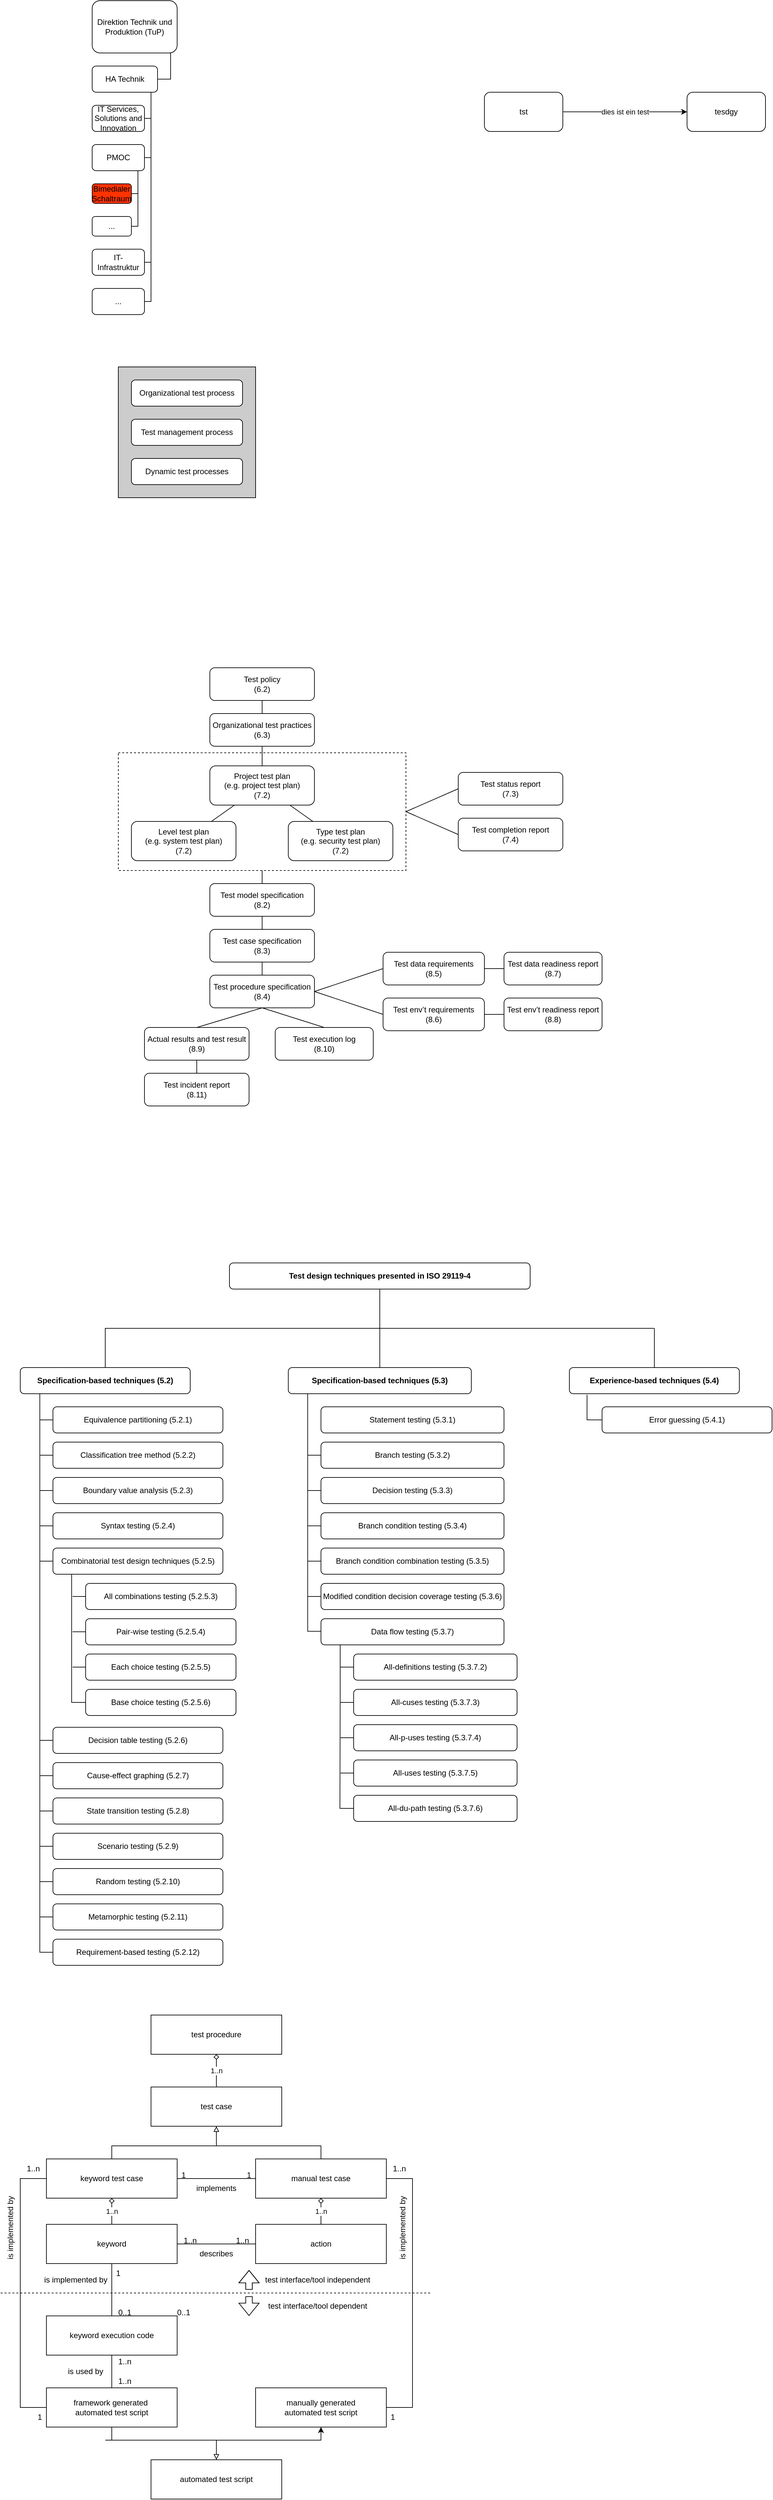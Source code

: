 <mxfile version="28.1.1">
  <diagram name="Seite-1" id="TvuDI8QwhE15kElaz38e">
    <mxGraphModel dx="1350" dy="752" grid="1" gridSize="10" guides="1" tooltips="1" connect="1" arrows="1" fold="1" page="1" pageScale="1" pageWidth="827" pageHeight="1169" math="0" shadow="0">
      <root>
        <mxCell id="0" />
        <mxCell id="GiZz-HR4AVTah3v7BY4u-3" value="Organigramm" parent="0" />
        <mxCell id="GiZz-HR4AVTah3v7BY4u-19" style="edgeStyle=orthogonalEdgeStyle;rounded=0;orthogonalLoop=1;jettySize=auto;html=1;exitX=1;exitY=0.5;exitDx=0;exitDy=0;entryX=0.845;entryY=1.002;entryDx=0;entryDy=0;entryPerimeter=0;endArrow=none;endFill=0;" parent="GiZz-HR4AVTah3v7BY4u-3" source="GiZz-HR4AVTah3v7BY4u-4" target="GiZz-HR4AVTah3v7BY4u-5" edge="1">
          <mxGeometry relative="1" as="geometry">
            <mxPoint x="410.0" y="110.035" as="targetPoint" />
          </mxGeometry>
        </mxCell>
        <mxCell id="GiZz-HR4AVTah3v7BY4u-4" value="HA Technik" style="rounded=1;whiteSpace=wrap;html=1;" parent="GiZz-HR4AVTah3v7BY4u-3" vertex="1">
          <mxGeometry x="300" y="100" width="100" height="40" as="geometry" />
        </mxCell>
        <mxCell id="GiZz-HR4AVTah3v7BY4u-5" value="Direktion Technik und Produktion (TuP)" style="rounded=1;whiteSpace=wrap;html=1;" parent="GiZz-HR4AVTah3v7BY4u-3" vertex="1">
          <mxGeometry x="300" width="130" height="80" as="geometry" />
        </mxCell>
        <mxCell id="GiZz-HR4AVTah3v7BY4u-21" style="edgeStyle=orthogonalEdgeStyle;rounded=0;orthogonalLoop=1;jettySize=auto;html=1;exitX=1;exitY=0.5;exitDx=0;exitDy=0;endArrow=none;endFill=0;" parent="GiZz-HR4AVTah3v7BY4u-3" source="GiZz-HR4AVTah3v7BY4u-11" edge="1">
          <mxGeometry relative="1" as="geometry">
            <mxPoint x="390" y="180" as="targetPoint" />
            <Array as="points">
              <mxPoint x="390" y="240" />
            </Array>
          </mxGeometry>
        </mxCell>
        <mxCell id="GiZz-HR4AVTah3v7BY4u-11" value="PMOC" style="rounded=1;whiteSpace=wrap;html=1;" parent="GiZz-HR4AVTah3v7BY4u-3" vertex="1">
          <mxGeometry x="300" y="220" width="80" height="40" as="geometry" />
        </mxCell>
        <mxCell id="GiZz-HR4AVTah3v7BY4u-12" value="IT Services, Solutions and Innovation" style="rounded=1;whiteSpace=wrap;html=1;" parent="GiZz-HR4AVTah3v7BY4u-3" vertex="1">
          <mxGeometry x="300" y="160" width="80" height="40" as="geometry" />
        </mxCell>
        <mxCell id="GiZz-HR4AVTah3v7BY4u-23" style="edgeStyle=orthogonalEdgeStyle;rounded=0;orthogonalLoop=1;jettySize=auto;html=1;exitX=1;exitY=0.5;exitDx=0;exitDy=0;endArrow=none;endFill=0;" parent="GiZz-HR4AVTah3v7BY4u-3" source="GiZz-HR4AVTah3v7BY4u-13" edge="1">
          <mxGeometry relative="1" as="geometry">
            <mxPoint x="390" y="240" as="targetPoint" />
            <Array as="points">
              <mxPoint x="390" y="400" />
            </Array>
          </mxGeometry>
        </mxCell>
        <mxCell id="GiZz-HR4AVTah3v7BY4u-13" value="IT-Infrastruktur" style="rounded=1;whiteSpace=wrap;html=1;" parent="GiZz-HR4AVTah3v7BY4u-3" vertex="1">
          <mxGeometry x="300" y="380" width="80" height="40" as="geometry" />
        </mxCell>
        <mxCell id="GiZz-HR4AVTah3v7BY4u-14" value="Bimedialer Schaltraum" style="rounded=1;whiteSpace=wrap;html=1;fillColor=#FF3300;" parent="GiZz-HR4AVTah3v7BY4u-3" vertex="1">
          <mxGeometry x="300" y="280" width="60" height="30" as="geometry" />
        </mxCell>
        <mxCell id="GiZz-HR4AVTah3v7BY4u-15" value="..." style="rounded=1;whiteSpace=wrap;html=1;" parent="GiZz-HR4AVTah3v7BY4u-3" vertex="1">
          <mxGeometry x="300" y="330" width="60" height="30" as="geometry" />
        </mxCell>
        <mxCell id="GiZz-HR4AVTah3v7BY4u-20" style="edgeStyle=orthogonalEdgeStyle;rounded=0;orthogonalLoop=1;jettySize=auto;html=1;exitX=1;exitY=0.5;exitDx=0;exitDy=0;entryX=0.902;entryY=0.993;entryDx=0;entryDy=0;entryPerimeter=0;endArrow=none;endFill=0;" parent="GiZz-HR4AVTah3v7BY4u-3" source="GiZz-HR4AVTah3v7BY4u-12" target="GiZz-HR4AVTah3v7BY4u-4" edge="1">
          <mxGeometry relative="1" as="geometry">
            <Array as="points">
              <mxPoint x="390" y="180" />
              <mxPoint x="390" y="140" />
              <mxPoint x="390" y="140" />
            </Array>
          </mxGeometry>
        </mxCell>
        <mxCell id="GiZz-HR4AVTah3v7BY4u-24" style="edgeStyle=orthogonalEdgeStyle;rounded=0;orthogonalLoop=1;jettySize=auto;html=1;exitX=1;exitY=0.5;exitDx=0;exitDy=0;endArrow=none;endFill=0;" parent="GiZz-HR4AVTah3v7BY4u-3" source="GiZz-HR4AVTah3v7BY4u-22" edge="1">
          <mxGeometry relative="1" as="geometry">
            <mxPoint x="390" y="400" as="targetPoint" />
            <Array as="points">
              <mxPoint x="390" y="460" />
            </Array>
          </mxGeometry>
        </mxCell>
        <mxCell id="GiZz-HR4AVTah3v7BY4u-22" value="..." style="rounded=1;whiteSpace=wrap;html=1;" parent="GiZz-HR4AVTah3v7BY4u-3" vertex="1">
          <mxGeometry x="300" y="440" width="80" height="40" as="geometry" />
        </mxCell>
        <mxCell id="GiZz-HR4AVTah3v7BY4u-25" style="edgeStyle=orthogonalEdgeStyle;rounded=0;orthogonalLoop=1;jettySize=auto;html=1;exitX=1;exitY=0.5;exitDx=0;exitDy=0;endArrow=none;endFill=0;entryX=0.875;entryY=1.005;entryDx=0;entryDy=0;entryPerimeter=0;" parent="GiZz-HR4AVTah3v7BY4u-3" source="GiZz-HR4AVTah3v7BY4u-14" target="GiZz-HR4AVTah3v7BY4u-11" edge="1">
          <mxGeometry relative="1" as="geometry">
            <mxPoint x="370" y="280" as="targetPoint" />
          </mxGeometry>
        </mxCell>
        <mxCell id="GiZz-HR4AVTah3v7BY4u-28" style="edgeStyle=orthogonalEdgeStyle;rounded=0;orthogonalLoop=1;jettySize=auto;html=1;endArrow=none;endFill=0;" parent="GiZz-HR4AVTah3v7BY4u-3" source="GiZz-HR4AVTah3v7BY4u-15" edge="1">
          <mxGeometry relative="1" as="geometry">
            <mxPoint x="370" y="260" as="targetPoint" />
            <Array as="points">
              <mxPoint x="370" y="345" />
              <mxPoint x="370" y="295" />
            </Array>
          </mxGeometry>
        </mxCell>
        <mxCell id="GiZz-HR4AVTah3v7BY4u-7" value="Test" parent="0" />
        <mxCell id="EsfG2RAU68H6bWReub03-45" value="dies ist ein test" style="edgeStyle=orthogonalEdgeStyle;rounded=0;orthogonalLoop=1;jettySize=auto;html=1;exitX=1;exitY=0.5;exitDx=0;exitDy=0;" parent="GiZz-HR4AVTah3v7BY4u-7" source="EsfG2RAU68H6bWReub03-43" target="EsfG2RAU68H6bWReub03-44" edge="1">
          <mxGeometry relative="1" as="geometry" />
        </mxCell>
        <mxCell id="EsfG2RAU68H6bWReub03-43" value="tst" style="rounded=1;whiteSpace=wrap;html=1;" parent="GiZz-HR4AVTah3v7BY4u-7" vertex="1">
          <mxGeometry x="900" y="140" width="120" height="60" as="geometry" />
        </mxCell>
        <mxCell id="EsfG2RAU68H6bWReub03-44" value="tesdgy" style="rounded=1;whiteSpace=wrap;html=1;" parent="GiZz-HR4AVTah3v7BY4u-7" vertex="1">
          <mxGeometry x="1210" y="140" width="120" height="60" as="geometry" />
        </mxCell>
        <mxCell id="WsCw_bzVPhmdkuJ8D12H-0" value="multi_layer_test_process" parent="0" />
        <mxCell id="WsCw_bzVPhmdkuJ8D12H-5" value="" style="rounded=0;whiteSpace=wrap;html=1;fillColor=#CCCCCC;strokeColor=#000000;" parent="WsCw_bzVPhmdkuJ8D12H-0" vertex="1">
          <mxGeometry x="340" y="560" width="210" height="200" as="geometry" />
        </mxCell>
        <mxCell id="WsCw_bzVPhmdkuJ8D12H-1" value="Organizational test process" style="rounded=1;whiteSpace=wrap;html=1;" parent="WsCw_bzVPhmdkuJ8D12H-0" vertex="1">
          <mxGeometry x="360" y="580" width="170" height="40" as="geometry" />
        </mxCell>
        <mxCell id="WsCw_bzVPhmdkuJ8D12H-2" value="Test management process" style="rounded=1;whiteSpace=wrap;html=1;" parent="WsCw_bzVPhmdkuJ8D12H-0" vertex="1">
          <mxGeometry x="360" y="640" width="170" height="40" as="geometry" />
        </mxCell>
        <mxCell id="WsCw_bzVPhmdkuJ8D12H-3" value="Dynamic test processes" style="rounded=1;whiteSpace=wrap;html=1;" parent="WsCw_bzVPhmdkuJ8D12H-0" vertex="1">
          <mxGeometry x="360" y="700" width="170" height="40" as="geometry" />
        </mxCell>
        <mxCell id="EsfG2RAU68H6bWReub03-0" value="overview_test_documentation" parent="0" />
        <mxCell id="EsfG2RAU68H6bWReub03-34" value="" style="rounded=0;whiteSpace=wrap;html=1;fillColor=none;dashed=1;" parent="EsfG2RAU68H6bWReub03-0" vertex="1">
          <mxGeometry x="340" y="1150" width="440" height="180" as="geometry" />
        </mxCell>
        <mxCell id="EsfG2RAU68H6bWReub03-1" value="Test policy&#xa;(6.2)" style="rounded=1;whiteSpace=wrap;html=1;" parent="EsfG2RAU68H6bWReub03-0" vertex="1">
          <mxGeometry x="480" y="1020" width="160" height="50" as="geometry" />
        </mxCell>
        <mxCell id="EsfG2RAU68H6bWReub03-2" value="Organizational test practices&#xa;(6.3)" style="rounded=1;whiteSpace=wrap;html=1;" parent="EsfG2RAU68H6bWReub03-0" vertex="1">
          <mxGeometry x="480" y="1090" width="160" height="50" as="geometry" />
        </mxCell>
        <mxCell id="EsfG2RAU68H6bWReub03-3" style="endArrow=none;endFill=0;" parent="EsfG2RAU68H6bWReub03-0" source="EsfG2RAU68H6bWReub03-1" target="EsfG2RAU68H6bWReub03-2" edge="1">
          <mxGeometry relative="1" as="geometry" />
        </mxCell>
        <mxCell id="EsfG2RAU68H6bWReub03-4" value="Project test plan&#xa;(e.g. project test plan)&#xa;(7.2)" style="rounded=1;whiteSpace=wrap;html=1;" parent="EsfG2RAU68H6bWReub03-0" vertex="1">
          <mxGeometry x="480" y="1170" width="160" height="60" as="geometry" />
        </mxCell>
        <mxCell id="EsfG2RAU68H6bWReub03-5" style="endArrow=none;endFill=0;" parent="EsfG2RAU68H6bWReub03-0" source="EsfG2RAU68H6bWReub03-2" target="EsfG2RAU68H6bWReub03-4" edge="1">
          <mxGeometry relative="1" as="geometry" />
        </mxCell>
        <mxCell id="EsfG2RAU68H6bWReub03-6" value="Level test plan&#xa;(e.g. system test plan)&#xa;(7.2)" style="rounded=1;whiteSpace=wrap;html=1;" parent="EsfG2RAU68H6bWReub03-0" vertex="1">
          <mxGeometry x="360" y="1255" width="160" height="60" as="geometry" />
        </mxCell>
        <mxCell id="EsfG2RAU68H6bWReub03-7" style="endArrow=none;endFill=0;" parent="EsfG2RAU68H6bWReub03-0" source="EsfG2RAU68H6bWReub03-4" target="EsfG2RAU68H6bWReub03-6" edge="1">
          <mxGeometry relative="1" as="geometry" />
        </mxCell>
        <mxCell id="EsfG2RAU68H6bWReub03-8" value="Type test plan&#xa;(e.g. security test plan)&#xa;(7.2)" style="rounded=1;whiteSpace=wrap;html=1;" parent="EsfG2RAU68H6bWReub03-0" vertex="1">
          <mxGeometry x="600" y="1255" width="160" height="60" as="geometry" />
        </mxCell>
        <mxCell id="EsfG2RAU68H6bWReub03-9" style="endArrow=none;endFill=0;" parent="EsfG2RAU68H6bWReub03-0" source="EsfG2RAU68H6bWReub03-4" target="EsfG2RAU68H6bWReub03-8" edge="1">
          <mxGeometry relative="1" as="geometry" />
        </mxCell>
        <mxCell id="EsfG2RAU68H6bWReub03-10" value="Test status report&#xa;(7.3)" style="rounded=1;whiteSpace=wrap;html=1;" parent="EsfG2RAU68H6bWReub03-0" vertex="1">
          <mxGeometry x="860" y="1180" width="160" height="50" as="geometry" />
        </mxCell>
        <mxCell id="EsfG2RAU68H6bWReub03-12" value="Test completion report&#xa;(7.4)" style="rounded=1;whiteSpace=wrap;html=1;" parent="EsfG2RAU68H6bWReub03-0" vertex="1">
          <mxGeometry x="860" y="1250" width="160" height="50" as="geometry" />
        </mxCell>
        <mxCell id="EsfG2RAU68H6bWReub03-35" value="" style="edgeStyle=orthogonalEdgeStyle;rounded=0;orthogonalLoop=1;jettySize=auto;html=1;endArrow=none;endFill=0;" parent="EsfG2RAU68H6bWReub03-0" source="EsfG2RAU68H6bWReub03-14" target="EsfG2RAU68H6bWReub03-34" edge="1">
          <mxGeometry relative="1" as="geometry" />
        </mxCell>
        <mxCell id="EsfG2RAU68H6bWReub03-14" value="Test model specification&#xa;(8.2)" style="rounded=1;whiteSpace=wrap;html=1;" parent="EsfG2RAU68H6bWReub03-0" vertex="1">
          <mxGeometry x="480" y="1350" width="160" height="50" as="geometry" />
        </mxCell>
        <mxCell id="EsfG2RAU68H6bWReub03-16" value="Test case specification&#xa;(8.3)" style="rounded=1;whiteSpace=wrap;html=1;" parent="EsfG2RAU68H6bWReub03-0" vertex="1">
          <mxGeometry x="480" y="1420" width="160" height="50" as="geometry" />
        </mxCell>
        <mxCell id="EsfG2RAU68H6bWReub03-17" style="endArrow=none;endFill=0;" parent="EsfG2RAU68H6bWReub03-0" source="EsfG2RAU68H6bWReub03-14" target="EsfG2RAU68H6bWReub03-16" edge="1">
          <mxGeometry relative="1" as="geometry" />
        </mxCell>
        <mxCell id="EsfG2RAU68H6bWReub03-18" value="Test procedure specification&#xa;(8.4)" style="rounded=1;whiteSpace=wrap;html=1;" parent="EsfG2RAU68H6bWReub03-0" vertex="1">
          <mxGeometry x="480" y="1490" width="160" height="50" as="geometry" />
        </mxCell>
        <mxCell id="EsfG2RAU68H6bWReub03-19" style="endArrow=none;endFill=0;" parent="EsfG2RAU68H6bWReub03-0" source="EsfG2RAU68H6bWReub03-16" target="EsfG2RAU68H6bWReub03-18" edge="1">
          <mxGeometry relative="1" as="geometry" />
        </mxCell>
        <mxCell id="EsfG2RAU68H6bWReub03-20" value="Test data requirements&#xa;(8.5)" style="rounded=1;whiteSpace=wrap;html=1;" parent="EsfG2RAU68H6bWReub03-0" vertex="1">
          <mxGeometry x="745" y="1455" width="155" height="50" as="geometry" />
        </mxCell>
        <mxCell id="EsfG2RAU68H6bWReub03-22" value="Test env’t requirements&#xa;(8.6)" style="rounded=1;whiteSpace=wrap;html=1;" parent="EsfG2RAU68H6bWReub03-0" vertex="1">
          <mxGeometry x="745" y="1525" width="155" height="50" as="geometry" />
        </mxCell>
        <mxCell id="EsfG2RAU68H6bWReub03-24" value="Test data readiness report&#xa;(8.7)" style="rounded=1;whiteSpace=wrap;html=1;" parent="EsfG2RAU68H6bWReub03-0" vertex="1">
          <mxGeometry x="930" y="1455" width="150" height="50" as="geometry" />
        </mxCell>
        <mxCell id="EsfG2RAU68H6bWReub03-25" style="endArrow=none;endFill=0;" parent="EsfG2RAU68H6bWReub03-0" source="EsfG2RAU68H6bWReub03-20" target="EsfG2RAU68H6bWReub03-24" edge="1">
          <mxGeometry relative="1" as="geometry" />
        </mxCell>
        <mxCell id="EsfG2RAU68H6bWReub03-26" value="Test env’t readiness report&#xa;(8.8)" style="rounded=1;whiteSpace=wrap;html=1;" parent="EsfG2RAU68H6bWReub03-0" vertex="1">
          <mxGeometry x="930" y="1525" width="150" height="50" as="geometry" />
        </mxCell>
        <mxCell id="EsfG2RAU68H6bWReub03-27" style="endArrow=none;endFill=0;" parent="EsfG2RAU68H6bWReub03-0" source="EsfG2RAU68H6bWReub03-22" target="EsfG2RAU68H6bWReub03-26" edge="1">
          <mxGeometry relative="1" as="geometry" />
        </mxCell>
        <mxCell id="EsfG2RAU68H6bWReub03-28" value="Actual results and test result&#xa;(8.9)" style="rounded=1;whiteSpace=wrap;html=1;" parent="EsfG2RAU68H6bWReub03-0" vertex="1">
          <mxGeometry x="380" y="1570" width="160" height="50" as="geometry" />
        </mxCell>
        <mxCell id="EsfG2RAU68H6bWReub03-30" value="Test execution log&#xa;(8.10)" style="rounded=1;whiteSpace=wrap;html=1;" parent="EsfG2RAU68H6bWReub03-0" vertex="1">
          <mxGeometry x="580" y="1570" width="150" height="50" as="geometry" />
        </mxCell>
        <mxCell id="EsfG2RAU68H6bWReub03-32" value="Test incident report&#xa;(8.11)" style="rounded=1;whiteSpace=wrap;html=1;" parent="EsfG2RAU68H6bWReub03-0" vertex="1">
          <mxGeometry x="380" y="1640" width="160" height="50" as="geometry" />
        </mxCell>
        <mxCell id="EsfG2RAU68H6bWReub03-33" style="endArrow=none;endFill=0;" parent="EsfG2RAU68H6bWReub03-0" source="EsfG2RAU68H6bWReub03-28" target="EsfG2RAU68H6bWReub03-32" edge="1">
          <mxGeometry relative="1" as="geometry" />
        </mxCell>
        <mxCell id="EsfG2RAU68H6bWReub03-37" value="" style="endArrow=none;html=1;rounded=0;entryX=0;entryY=0.5;entryDx=0;entryDy=0;exitX=1;exitY=0.5;exitDx=0;exitDy=0;" parent="EsfG2RAU68H6bWReub03-0" source="EsfG2RAU68H6bWReub03-34" target="EsfG2RAU68H6bWReub03-10" edge="1">
          <mxGeometry width="50" height="50" relative="1" as="geometry">
            <mxPoint x="800" y="1220" as="sourcePoint" />
            <mxPoint x="830" y="1200" as="targetPoint" />
          </mxGeometry>
        </mxCell>
        <mxCell id="EsfG2RAU68H6bWReub03-38" value="" style="endArrow=none;html=1;rounded=0;entryX=0;entryY=0.5;entryDx=0;entryDy=0;exitX=1;exitY=0.5;exitDx=0;exitDy=0;" parent="EsfG2RAU68H6bWReub03-0" source="EsfG2RAU68H6bWReub03-34" target="EsfG2RAU68H6bWReub03-12" edge="1">
          <mxGeometry width="50" height="50" relative="1" as="geometry">
            <mxPoint x="820" y="1270" as="sourcePoint" />
            <mxPoint x="890" y="1300" as="targetPoint" />
          </mxGeometry>
        </mxCell>
        <mxCell id="EsfG2RAU68H6bWReub03-39" value="" style="endArrow=none;html=1;rounded=0;exitX=1;exitY=0.5;exitDx=0;exitDy=0;entryX=0;entryY=0.5;entryDx=0;entryDy=0;" parent="EsfG2RAU68H6bWReub03-0" source="EsfG2RAU68H6bWReub03-18" target="EsfG2RAU68H6bWReub03-20" edge="1">
          <mxGeometry width="50" height="50" relative="1" as="geometry">
            <mxPoint x="680" y="1520" as="sourcePoint" />
            <mxPoint x="730" y="1470" as="targetPoint" />
          </mxGeometry>
        </mxCell>
        <mxCell id="EsfG2RAU68H6bWReub03-40" value="" style="endArrow=none;html=1;rounded=0;exitX=1;exitY=0.5;exitDx=0;exitDy=0;entryX=0;entryY=0.5;entryDx=0;entryDy=0;" parent="EsfG2RAU68H6bWReub03-0" source="EsfG2RAU68H6bWReub03-18" target="EsfG2RAU68H6bWReub03-22" edge="1">
          <mxGeometry width="50" height="50" relative="1" as="geometry">
            <mxPoint x="680" y="1575" as="sourcePoint" />
            <mxPoint x="770" y="1540" as="targetPoint" />
          </mxGeometry>
        </mxCell>
        <mxCell id="EsfG2RAU68H6bWReub03-41" value="" style="endArrow=none;html=1;rounded=0;exitX=0.5;exitY=0;exitDx=0;exitDy=0;entryX=0.5;entryY=1;entryDx=0;entryDy=0;" parent="EsfG2RAU68H6bWReub03-0" source="EsfG2RAU68H6bWReub03-28" target="EsfG2RAU68H6bWReub03-18" edge="1">
          <mxGeometry width="50" height="50" relative="1" as="geometry">
            <mxPoint x="390" y="1505" as="sourcePoint" />
            <mxPoint x="480" y="1470" as="targetPoint" />
          </mxGeometry>
        </mxCell>
        <mxCell id="EsfG2RAU68H6bWReub03-42" value="" style="endArrow=none;html=1;rounded=0;exitX=0.5;exitY=1;exitDx=0;exitDy=0;entryX=0.5;entryY=0;entryDx=0;entryDy=0;" parent="EsfG2RAU68H6bWReub03-0" source="EsfG2RAU68H6bWReub03-18" target="EsfG2RAU68H6bWReub03-30" edge="1">
          <mxGeometry width="50" height="50" relative="1" as="geometry">
            <mxPoint x="600" y="1575" as="sourcePoint" />
            <mxPoint x="690" y="1540" as="targetPoint" />
          </mxGeometry>
        </mxCell>
        <mxCell id="90rD-m18CI-h1yrzqptm-0" value="struktur_iso29119-4" parent="0" />
        <mxCell id="90rD-m18CI-h1yrzqptm-3" value="Test design techniques presented in ISO 29119-4" style="rounded=1;whiteSpace=wrap;html=1;align=center;fontStyle=1;" vertex="1" parent="90rD-m18CI-h1yrzqptm-0">
          <mxGeometry x="510" y="1930" width="460" height="40" as="geometry" />
        </mxCell>
        <mxCell id="90rD-m18CI-h1yrzqptm-85" style="edgeStyle=orthogonalEdgeStyle;rounded=0;orthogonalLoop=1;jettySize=auto;html=1;exitX=0.115;exitY=0.964;exitDx=0;exitDy=0;exitPerimeter=0;entryX=0;entryY=0.5;entryDx=0;entryDy=0;endArrow=none;endFill=0;" edge="1" parent="90rD-m18CI-h1yrzqptm-0" source="90rD-m18CI-h1yrzqptm-4" target="90rD-m18CI-h1yrzqptm-25">
          <mxGeometry relative="1" as="geometry">
            <mxPoint x="220" y="2980" as="targetPoint" />
          </mxGeometry>
        </mxCell>
        <mxCell id="90rD-m18CI-h1yrzqptm-4" value="Specification-based techniques (5.2)" style="rounded=1;whiteSpace=wrap;html=1;align=center;fontStyle=1;" vertex="1" parent="90rD-m18CI-h1yrzqptm-0">
          <mxGeometry x="190" y="2090" width="260" height="40" as="geometry" />
        </mxCell>
        <mxCell id="90rD-m18CI-h1yrzqptm-70" style="edgeStyle=orthogonalEdgeStyle;rounded=0;orthogonalLoop=1;jettySize=auto;html=1;exitX=0.5;exitY=0;exitDx=0;exitDy=0;entryX=0.5;entryY=1;entryDx=0;entryDy=0;endArrow=none;endFill=0;" edge="1" parent="90rD-m18CI-h1yrzqptm-0" source="90rD-m18CI-h1yrzqptm-5" target="90rD-m18CI-h1yrzqptm-3">
          <mxGeometry relative="1" as="geometry" />
        </mxCell>
        <mxCell id="90rD-m18CI-h1yrzqptm-73" style="edgeStyle=orthogonalEdgeStyle;rounded=0;orthogonalLoop=1;jettySize=auto;html=1;exitX=0.106;exitY=1;exitDx=0;exitDy=0;exitPerimeter=0;endArrow=none;endFill=0;entryX=0;entryY=0.5;entryDx=0;entryDy=0;" edge="1" parent="90rD-m18CI-h1yrzqptm-0" source="90rD-m18CI-h1yrzqptm-5">
          <mxGeometry relative="1" as="geometry">
            <mxPoint x="660" y="2493.2" as="targetPoint" />
            <mxPoint x="639.4" y="2130" as="sourcePoint" />
            <Array as="points">
              <mxPoint x="630" y="2493" />
            </Array>
          </mxGeometry>
        </mxCell>
        <mxCell id="90rD-m18CI-h1yrzqptm-5" value="Specification-based techniques (5.3)" style="rounded=1;whiteSpace=wrap;html=1;align=center;fontStyle=1;" vertex="1" parent="90rD-m18CI-h1yrzqptm-0">
          <mxGeometry x="600" y="2090" width="280" height="40" as="geometry" />
        </mxCell>
        <mxCell id="90rD-m18CI-h1yrzqptm-71" style="edgeStyle=orthogonalEdgeStyle;rounded=0;orthogonalLoop=1;jettySize=auto;html=1;exitX=0.5;exitY=0;exitDx=0;exitDy=0;startArrow=none;startFill=0;endArrow=none;endFill=0;" edge="1" parent="90rD-m18CI-h1yrzqptm-0" source="90rD-m18CI-h1yrzqptm-6">
          <mxGeometry relative="1" as="geometry">
            <mxPoint x="1160" y="2030" as="targetPoint" />
          </mxGeometry>
        </mxCell>
        <mxCell id="90rD-m18CI-h1yrzqptm-6" value="Experience-based techniques (5.4)" style="rounded=1;whiteSpace=wrap;html=1;align=center;fontStyle=1;" vertex="1" parent="90rD-m18CI-h1yrzqptm-0">
          <mxGeometry x="1030" y="2090" width="260" height="40" as="geometry" />
        </mxCell>
        <mxCell id="90rD-m18CI-h1yrzqptm-100" style="edgeStyle=orthogonalEdgeStyle;rounded=0;orthogonalLoop=1;jettySize=auto;html=1;endArrow=none;endFill=0;" edge="1" parent="90rD-m18CI-h1yrzqptm-0" source="90rD-m18CI-h1yrzqptm-10">
          <mxGeometry relative="1" as="geometry">
            <mxPoint x="220" y="2170" as="targetPoint" />
          </mxGeometry>
        </mxCell>
        <mxCell id="90rD-m18CI-h1yrzqptm-10" value="Equivalence partitioning (5.2.1)" style="rounded=1;whiteSpace=wrap;html=1;" vertex="1" parent="90rD-m18CI-h1yrzqptm-0">
          <mxGeometry x="240" y="2150" width="260" height="40" as="geometry" />
        </mxCell>
        <mxCell id="90rD-m18CI-h1yrzqptm-99" style="edgeStyle=orthogonalEdgeStyle;rounded=0;orthogonalLoop=1;jettySize=auto;html=1;endArrow=none;endFill=0;" edge="1" parent="90rD-m18CI-h1yrzqptm-0" source="90rD-m18CI-h1yrzqptm-11">
          <mxGeometry relative="1" as="geometry">
            <mxPoint x="220" y="2224" as="targetPoint" />
          </mxGeometry>
        </mxCell>
        <mxCell id="90rD-m18CI-h1yrzqptm-11" value="Classification tree method (5.2.2)" style="rounded=1;whiteSpace=wrap;html=1;" vertex="1" parent="90rD-m18CI-h1yrzqptm-0">
          <mxGeometry x="240" y="2204" width="260" height="40" as="geometry" />
        </mxCell>
        <mxCell id="90rD-m18CI-h1yrzqptm-98" style="edgeStyle=orthogonalEdgeStyle;rounded=0;orthogonalLoop=1;jettySize=auto;html=1;endArrow=none;endFill=0;" edge="1" parent="90rD-m18CI-h1yrzqptm-0" source="90rD-m18CI-h1yrzqptm-12">
          <mxGeometry relative="1" as="geometry">
            <mxPoint x="220" y="2278" as="targetPoint" />
          </mxGeometry>
        </mxCell>
        <mxCell id="90rD-m18CI-h1yrzqptm-12" value="Boundary value analysis (5.2.3)" style="rounded=1;whiteSpace=wrap;html=1;" vertex="1" parent="90rD-m18CI-h1yrzqptm-0">
          <mxGeometry x="240" y="2258" width="260" height="40" as="geometry" />
        </mxCell>
        <mxCell id="90rD-m18CI-h1yrzqptm-97" style="edgeStyle=orthogonalEdgeStyle;rounded=0;orthogonalLoop=1;jettySize=auto;html=1;endArrow=none;endFill=0;" edge="1" parent="90rD-m18CI-h1yrzqptm-0" source="90rD-m18CI-h1yrzqptm-13">
          <mxGeometry relative="1" as="geometry">
            <mxPoint x="230" y="2332" as="targetPoint" />
          </mxGeometry>
        </mxCell>
        <mxCell id="90rD-m18CI-h1yrzqptm-13" value="Syntax testing (5.2.4)" style="rounded=1;whiteSpace=wrap;html=1;" vertex="1" parent="90rD-m18CI-h1yrzqptm-0">
          <mxGeometry x="240" y="2312" width="260" height="40" as="geometry" />
        </mxCell>
        <mxCell id="90rD-m18CI-h1yrzqptm-92" style="edgeStyle=orthogonalEdgeStyle;rounded=0;orthogonalLoop=1;jettySize=auto;html=1;exitX=0.11;exitY=0.972;exitDx=0;exitDy=0;entryX=0;entryY=0.5;entryDx=0;entryDy=0;exitPerimeter=0;endArrow=none;endFill=0;" edge="1" parent="90rD-m18CI-h1yrzqptm-0" source="90rD-m18CI-h1yrzqptm-14" target="90rD-m18CI-h1yrzqptm-18">
          <mxGeometry relative="1" as="geometry" />
        </mxCell>
        <mxCell id="90rD-m18CI-h1yrzqptm-96" style="edgeStyle=orthogonalEdgeStyle;rounded=0;orthogonalLoop=1;jettySize=auto;html=1;endArrow=none;endFill=0;" edge="1" parent="90rD-m18CI-h1yrzqptm-0" source="90rD-m18CI-h1yrzqptm-14">
          <mxGeometry relative="1" as="geometry">
            <mxPoint x="220" y="2386" as="targetPoint" />
          </mxGeometry>
        </mxCell>
        <mxCell id="90rD-m18CI-h1yrzqptm-14" value="Combinatorial test design techniques (5.2.5)" style="rounded=1;whiteSpace=wrap;html=1;" vertex="1" parent="90rD-m18CI-h1yrzqptm-0">
          <mxGeometry x="240" y="2366" width="260" height="40" as="geometry" />
        </mxCell>
        <mxCell id="90rD-m18CI-h1yrzqptm-95" style="edgeStyle=orthogonalEdgeStyle;rounded=0;orthogonalLoop=1;jettySize=auto;html=1;endArrow=none;endFill=0;" edge="1" parent="90rD-m18CI-h1yrzqptm-0" source="90rD-m18CI-h1yrzqptm-15">
          <mxGeometry relative="1" as="geometry">
            <mxPoint x="270" y="2440" as="targetPoint" />
          </mxGeometry>
        </mxCell>
        <mxCell id="90rD-m18CI-h1yrzqptm-15" value="All combinations testing (5.2.5.3)" style="rounded=1;whiteSpace=wrap;html=1;" vertex="1" parent="90rD-m18CI-h1yrzqptm-0">
          <mxGeometry x="290" y="2420" width="230" height="40" as="geometry" />
        </mxCell>
        <mxCell id="90rD-m18CI-h1yrzqptm-94" style="edgeStyle=orthogonalEdgeStyle;rounded=0;orthogonalLoop=1;jettySize=auto;html=1;endArrow=none;endFill=0;" edge="1" parent="90rD-m18CI-h1yrzqptm-0" source="90rD-m18CI-h1yrzqptm-16">
          <mxGeometry relative="1" as="geometry">
            <mxPoint x="280" y="2494" as="targetPoint" />
          </mxGeometry>
        </mxCell>
        <mxCell id="90rD-m18CI-h1yrzqptm-16" value="Pair-wise testing (5.2.5.4)" style="rounded=1;whiteSpace=wrap;html=1;" vertex="1" parent="90rD-m18CI-h1yrzqptm-0">
          <mxGeometry x="290" y="2474" width="230" height="40" as="geometry" />
        </mxCell>
        <mxCell id="90rD-m18CI-h1yrzqptm-93" style="edgeStyle=orthogonalEdgeStyle;rounded=0;orthogonalLoop=1;jettySize=auto;html=1;endArrow=none;endFill=0;" edge="1" parent="90rD-m18CI-h1yrzqptm-0" source="90rD-m18CI-h1yrzqptm-17">
          <mxGeometry relative="1" as="geometry">
            <mxPoint x="270" y="2548" as="targetPoint" />
          </mxGeometry>
        </mxCell>
        <mxCell id="90rD-m18CI-h1yrzqptm-17" value="Each choice testing (5.2.5.5)" style="rounded=1;whiteSpace=wrap;html=1;" vertex="1" parent="90rD-m18CI-h1yrzqptm-0">
          <mxGeometry x="290" y="2528" width="230" height="40" as="geometry" />
        </mxCell>
        <mxCell id="90rD-m18CI-h1yrzqptm-18" value="Base choice testing (5.2.5.6)" style="rounded=1;whiteSpace=wrap;html=1;" vertex="1" parent="90rD-m18CI-h1yrzqptm-0">
          <mxGeometry x="290" y="2582" width="230" height="40" as="geometry" />
        </mxCell>
        <mxCell id="90rD-m18CI-h1yrzqptm-91" style="edgeStyle=orthogonalEdgeStyle;rounded=0;orthogonalLoop=1;jettySize=auto;html=1;endArrow=none;endFill=0;" edge="1" parent="90rD-m18CI-h1yrzqptm-0" source="90rD-m18CI-h1yrzqptm-19">
          <mxGeometry relative="1" as="geometry">
            <mxPoint x="220" y="2660" as="targetPoint" />
          </mxGeometry>
        </mxCell>
        <mxCell id="90rD-m18CI-h1yrzqptm-19" value="Decision table testing (5.2.6)" style="rounded=1;whiteSpace=wrap;html=1;" vertex="1" parent="90rD-m18CI-h1yrzqptm-0">
          <mxGeometry x="240" y="2640" width="260" height="40" as="geometry" />
        </mxCell>
        <mxCell id="90rD-m18CI-h1yrzqptm-90" style="edgeStyle=orthogonalEdgeStyle;rounded=0;orthogonalLoop=1;jettySize=auto;html=1;exitX=0;exitY=0.5;exitDx=0;exitDy=0;endArrow=none;endFill=0;" edge="1" parent="90rD-m18CI-h1yrzqptm-0" source="90rD-m18CI-h1yrzqptm-20">
          <mxGeometry relative="1" as="geometry">
            <mxPoint x="220" y="2714.056" as="targetPoint" />
          </mxGeometry>
        </mxCell>
        <mxCell id="90rD-m18CI-h1yrzqptm-20" value="Cause-effect graphing (5.2.7)" style="rounded=1;whiteSpace=wrap;html=1;" vertex="1" parent="90rD-m18CI-h1yrzqptm-0">
          <mxGeometry x="240" y="2694" width="260" height="40" as="geometry" />
        </mxCell>
        <mxCell id="90rD-m18CI-h1yrzqptm-89" style="edgeStyle=orthogonalEdgeStyle;rounded=0;orthogonalLoop=1;jettySize=auto;html=1;endArrow=none;endFill=0;" edge="1" parent="90rD-m18CI-h1yrzqptm-0" source="90rD-m18CI-h1yrzqptm-21">
          <mxGeometry relative="1" as="geometry">
            <mxPoint x="220" y="2768" as="targetPoint" />
          </mxGeometry>
        </mxCell>
        <mxCell id="90rD-m18CI-h1yrzqptm-21" value="State transition testing (5.2.8)" style="rounded=1;whiteSpace=wrap;html=1;" vertex="1" parent="90rD-m18CI-h1yrzqptm-0">
          <mxGeometry x="240" y="2748" width="260" height="40" as="geometry" />
        </mxCell>
        <mxCell id="90rD-m18CI-h1yrzqptm-88" style="edgeStyle=orthogonalEdgeStyle;rounded=0;orthogonalLoop=1;jettySize=auto;html=1;endArrow=none;endFill=0;" edge="1" parent="90rD-m18CI-h1yrzqptm-0" source="90rD-m18CI-h1yrzqptm-22">
          <mxGeometry relative="1" as="geometry">
            <mxPoint x="220" y="2822" as="targetPoint" />
          </mxGeometry>
        </mxCell>
        <mxCell id="90rD-m18CI-h1yrzqptm-22" value="Scenario testing (5.2.9)" style="rounded=1;whiteSpace=wrap;html=1;" vertex="1" parent="90rD-m18CI-h1yrzqptm-0">
          <mxGeometry x="240" y="2802" width="260" height="40" as="geometry" />
        </mxCell>
        <mxCell id="90rD-m18CI-h1yrzqptm-87" style="edgeStyle=orthogonalEdgeStyle;rounded=0;orthogonalLoop=1;jettySize=auto;html=1;endArrow=none;endFill=0;" edge="1" parent="90rD-m18CI-h1yrzqptm-0" source="90rD-m18CI-h1yrzqptm-23">
          <mxGeometry relative="1" as="geometry">
            <mxPoint x="220" y="2876" as="targetPoint" />
          </mxGeometry>
        </mxCell>
        <mxCell id="90rD-m18CI-h1yrzqptm-23" value="Random testing (5.2.10)" style="rounded=1;whiteSpace=wrap;html=1;" vertex="1" parent="90rD-m18CI-h1yrzqptm-0">
          <mxGeometry x="240" y="2856" width="260" height="40" as="geometry" />
        </mxCell>
        <mxCell id="90rD-m18CI-h1yrzqptm-86" style="edgeStyle=orthogonalEdgeStyle;rounded=0;orthogonalLoop=1;jettySize=auto;html=1;endArrow=none;endFill=0;" edge="1" parent="90rD-m18CI-h1yrzqptm-0" source="90rD-m18CI-h1yrzqptm-24">
          <mxGeometry relative="1" as="geometry">
            <mxPoint x="220" y="2930" as="targetPoint" />
          </mxGeometry>
        </mxCell>
        <mxCell id="90rD-m18CI-h1yrzqptm-24" value="Metamorphic testing (5.2.11)" style="rounded=1;whiteSpace=wrap;html=1;" vertex="1" parent="90rD-m18CI-h1yrzqptm-0">
          <mxGeometry x="240" y="2910" width="260" height="40" as="geometry" />
        </mxCell>
        <mxCell id="90rD-m18CI-h1yrzqptm-25" value="Requirement-based testing (5.2.12)" style="rounded=1;whiteSpace=wrap;html=1;" vertex="1" parent="90rD-m18CI-h1yrzqptm-0">
          <mxGeometry x="240" y="2964" width="260" height="40" as="geometry" />
        </mxCell>
        <mxCell id="90rD-m18CI-h1yrzqptm-42" value="Statement testing (5.3.1)" style="rounded=1;whiteSpace=wrap;html=1;" vertex="1" parent="90rD-m18CI-h1yrzqptm-0">
          <mxGeometry x="650" y="2150" width="280" height="40" as="geometry" />
        </mxCell>
        <mxCell id="90rD-m18CI-h1yrzqptm-78" style="edgeStyle=orthogonalEdgeStyle;rounded=0;orthogonalLoop=1;jettySize=auto;html=1;exitX=0;exitY=0.5;exitDx=0;exitDy=0;endArrow=none;endFill=0;" edge="1" parent="90rD-m18CI-h1yrzqptm-0" source="90rD-m18CI-h1yrzqptm-43">
          <mxGeometry relative="1" as="geometry">
            <mxPoint x="630" y="2224.013" as="targetPoint" />
          </mxGeometry>
        </mxCell>
        <mxCell id="90rD-m18CI-h1yrzqptm-43" value="Branch testing (5.3.2)" style="rounded=1;whiteSpace=wrap;html=1;" vertex="1" parent="90rD-m18CI-h1yrzqptm-0">
          <mxGeometry x="650" y="2204" width="280" height="40" as="geometry" />
        </mxCell>
        <mxCell id="90rD-m18CI-h1yrzqptm-77" style="edgeStyle=orthogonalEdgeStyle;rounded=0;orthogonalLoop=1;jettySize=auto;html=1;endArrow=none;endFill=0;" edge="1" parent="90rD-m18CI-h1yrzqptm-0" source="90rD-m18CI-h1yrzqptm-44">
          <mxGeometry relative="1" as="geometry">
            <mxPoint x="630" y="2278" as="targetPoint" />
          </mxGeometry>
        </mxCell>
        <mxCell id="90rD-m18CI-h1yrzqptm-44" value="Decision testing (5.3.3)" style="rounded=1;whiteSpace=wrap;html=1;" vertex="1" parent="90rD-m18CI-h1yrzqptm-0">
          <mxGeometry x="650" y="2258" width="280" height="40" as="geometry" />
        </mxCell>
        <mxCell id="90rD-m18CI-h1yrzqptm-76" style="edgeStyle=orthogonalEdgeStyle;rounded=0;orthogonalLoop=1;jettySize=auto;html=1;endArrow=none;endFill=0;" edge="1" parent="90rD-m18CI-h1yrzqptm-0" source="90rD-m18CI-h1yrzqptm-45">
          <mxGeometry relative="1" as="geometry">
            <mxPoint x="630" y="2332" as="targetPoint" />
          </mxGeometry>
        </mxCell>
        <mxCell id="90rD-m18CI-h1yrzqptm-45" value="Branch condition testing (5.3.4)" style="rounded=1;whiteSpace=wrap;html=1;" vertex="1" parent="90rD-m18CI-h1yrzqptm-0">
          <mxGeometry x="650" y="2312" width="280" height="40" as="geometry" />
        </mxCell>
        <mxCell id="90rD-m18CI-h1yrzqptm-75" style="edgeStyle=orthogonalEdgeStyle;rounded=0;orthogonalLoop=1;jettySize=auto;html=1;exitX=0;exitY=0.5;exitDx=0;exitDy=0;endArrow=none;endFill=0;" edge="1" parent="90rD-m18CI-h1yrzqptm-0" source="90rD-m18CI-h1yrzqptm-46">
          <mxGeometry relative="1" as="geometry">
            <mxPoint x="630" y="2385.961" as="targetPoint" />
          </mxGeometry>
        </mxCell>
        <mxCell id="90rD-m18CI-h1yrzqptm-46" value="Branch condition combination testing (5.3.5)" style="rounded=1;whiteSpace=wrap;html=1;" vertex="1" parent="90rD-m18CI-h1yrzqptm-0">
          <mxGeometry x="650" y="2366" width="280" height="40" as="geometry" />
        </mxCell>
        <mxCell id="90rD-m18CI-h1yrzqptm-74" style="edgeStyle=orthogonalEdgeStyle;rounded=0;orthogonalLoop=1;jettySize=auto;html=1;exitX=0;exitY=0.5;exitDx=0;exitDy=0;endArrow=none;endFill=0;" edge="1" parent="90rD-m18CI-h1yrzqptm-0" source="90rD-m18CI-h1yrzqptm-47">
          <mxGeometry relative="1" as="geometry">
            <mxPoint x="630" y="2439.987" as="targetPoint" />
          </mxGeometry>
        </mxCell>
        <mxCell id="90rD-m18CI-h1yrzqptm-47" value="Modified condition decision coverage testing (5.3.6)" style="rounded=1;whiteSpace=wrap;html=1;" vertex="1" parent="90rD-m18CI-h1yrzqptm-0">
          <mxGeometry x="650" y="2420" width="280" height="40" as="geometry" />
        </mxCell>
        <mxCell id="90rD-m18CI-h1yrzqptm-80" style="edgeStyle=orthogonalEdgeStyle;rounded=0;orthogonalLoop=1;jettySize=auto;html=1;exitX=0.105;exitY=1.001;exitDx=0;exitDy=0;exitPerimeter=0;entryX=0;entryY=0.5;entryDx=0;entryDy=0;endArrow=none;endFill=0;" edge="1" parent="90rD-m18CI-h1yrzqptm-0" source="90rD-m18CI-h1yrzqptm-48" target="90rD-m18CI-h1yrzqptm-53">
          <mxGeometry relative="1" as="geometry">
            <mxPoint x="670" y="2660" as="targetPoint" />
            <Array as="points">
              <mxPoint x="679" y="2587" />
              <mxPoint x="679" y="2587" />
              <mxPoint x="679" y="2764" />
            </Array>
          </mxGeometry>
        </mxCell>
        <mxCell id="90rD-m18CI-h1yrzqptm-48" value="Data flow testing (5.3.7)" style="rounded=1;whiteSpace=wrap;html=1;" vertex="1" parent="90rD-m18CI-h1yrzqptm-0">
          <mxGeometry x="650" y="2474" width="280" height="40" as="geometry" />
        </mxCell>
        <mxCell id="90rD-m18CI-h1yrzqptm-84" style="edgeStyle=orthogonalEdgeStyle;rounded=0;orthogonalLoop=1;jettySize=auto;html=1;endArrow=none;endFill=0;" edge="1" parent="90rD-m18CI-h1yrzqptm-0" source="90rD-m18CI-h1yrzqptm-49">
          <mxGeometry relative="1" as="geometry">
            <mxPoint x="680" y="2548" as="targetPoint" />
          </mxGeometry>
        </mxCell>
        <mxCell id="90rD-m18CI-h1yrzqptm-49" value="All-definitions testing (5.3.7.2)" style="rounded=1;whiteSpace=wrap;html=1;" vertex="1" parent="90rD-m18CI-h1yrzqptm-0">
          <mxGeometry x="700" y="2528" width="250" height="40" as="geometry" />
        </mxCell>
        <mxCell id="90rD-m18CI-h1yrzqptm-83" style="edgeStyle=orthogonalEdgeStyle;rounded=0;orthogonalLoop=1;jettySize=auto;html=1;endArrow=none;endFill=0;" edge="1" parent="90rD-m18CI-h1yrzqptm-0" source="90rD-m18CI-h1yrzqptm-50">
          <mxGeometry relative="1" as="geometry">
            <mxPoint x="680" y="2602" as="targetPoint" />
          </mxGeometry>
        </mxCell>
        <mxCell id="90rD-m18CI-h1yrzqptm-50" value="All-cuses testing (5.3.7.3)" style="rounded=1;whiteSpace=wrap;html=1;" vertex="1" parent="90rD-m18CI-h1yrzqptm-0">
          <mxGeometry x="700" y="2582" width="250" height="40" as="geometry" />
        </mxCell>
        <mxCell id="90rD-m18CI-h1yrzqptm-82" style="edgeStyle=orthogonalEdgeStyle;rounded=0;orthogonalLoop=1;jettySize=auto;html=1;endArrow=none;endFill=0;" edge="1" parent="90rD-m18CI-h1yrzqptm-0" source="90rD-m18CI-h1yrzqptm-51">
          <mxGeometry relative="1" as="geometry">
            <mxPoint x="680" y="2656" as="targetPoint" />
          </mxGeometry>
        </mxCell>
        <mxCell id="90rD-m18CI-h1yrzqptm-51" value="All-p-uses testing (5.3.7.4)" style="rounded=1;whiteSpace=wrap;html=1;" vertex="1" parent="90rD-m18CI-h1yrzqptm-0">
          <mxGeometry x="700" y="2636" width="250" height="40" as="geometry" />
        </mxCell>
        <mxCell id="90rD-m18CI-h1yrzqptm-81" style="edgeStyle=orthogonalEdgeStyle;rounded=0;orthogonalLoop=1;jettySize=auto;html=1;endArrow=none;endFill=0;" edge="1" parent="90rD-m18CI-h1yrzqptm-0" source="90rD-m18CI-h1yrzqptm-52">
          <mxGeometry relative="1" as="geometry">
            <mxPoint x="680" y="2710" as="targetPoint" />
          </mxGeometry>
        </mxCell>
        <mxCell id="90rD-m18CI-h1yrzqptm-52" value="All-uses testing (5.3.7.5)" style="rounded=1;whiteSpace=wrap;html=1;" vertex="1" parent="90rD-m18CI-h1yrzqptm-0">
          <mxGeometry x="700" y="2690" width="250" height="40" as="geometry" />
        </mxCell>
        <mxCell id="90rD-m18CI-h1yrzqptm-53" value="All-du-path testing (5.3.7.6)" style="rounded=1;whiteSpace=wrap;html=1;" vertex="1" parent="90rD-m18CI-h1yrzqptm-0">
          <mxGeometry x="700" y="2744" width="250" height="40" as="geometry" />
        </mxCell>
        <mxCell id="90rD-m18CI-h1yrzqptm-66" value="Error guessing (5.4.1)" style="rounded=1;whiteSpace=wrap;html=1;" vertex="1" parent="90rD-m18CI-h1yrzqptm-0">
          <mxGeometry x="1080" y="2150" width="260" height="40" as="geometry" />
        </mxCell>
        <mxCell id="90rD-m18CI-h1yrzqptm-67" value="" style="edgeStyle=orthogonalEdgeStyle;rounded=0;orthogonalLoop=1;jettySize=auto;html=1;endArrow=none;entryX=0;entryY=0.5;entryDx=0;entryDy=0;exitX=0.104;exitY=1.042;exitDx=0;exitDy=0;exitPerimeter=0;" edge="1" parent="90rD-m18CI-h1yrzqptm-0" source="90rD-m18CI-h1yrzqptm-6" target="90rD-m18CI-h1yrzqptm-66">
          <mxGeometry relative="1" as="geometry" />
        </mxCell>
        <mxCell id="90rD-m18CI-h1yrzqptm-69" value="" style="endArrow=none;html=1;rounded=0;exitX=0.5;exitY=0;exitDx=0;exitDy=0;" edge="1" parent="90rD-m18CI-h1yrzqptm-0" source="90rD-m18CI-h1yrzqptm-4">
          <mxGeometry width="50" height="50" relative="1" as="geometry">
            <mxPoint x="330" y="2030" as="sourcePoint" />
            <mxPoint x="1160" y="2030" as="targetPoint" />
            <Array as="points">
              <mxPoint x="320" y="2030" />
            </Array>
          </mxGeometry>
        </mxCell>
        <mxCell id="90rD-m18CI-h1yrzqptm-101" value="keyword-driven-testing" parent="0" />
        <mxCell id="90rD-m18CI-h1yrzqptm-102" value="test procedure" style="rounded=0;whiteSpace=wrap;html=1;" vertex="1" parent="90rD-m18CI-h1yrzqptm-101">
          <mxGeometry x="390" y="3080" width="200" height="60" as="geometry" />
        </mxCell>
        <mxCell id="90rD-m18CI-h1yrzqptm-106" value="1..n" style="edgeStyle=orthogonalEdgeStyle;rounded=0;orthogonalLoop=1;jettySize=auto;html=1;entryX=0.5;entryY=1;entryDx=0;entryDy=0;endArrow=diamond;endFill=0;" edge="1" parent="90rD-m18CI-h1yrzqptm-101" source="90rD-m18CI-h1yrzqptm-105" target="90rD-m18CI-h1yrzqptm-102">
          <mxGeometry relative="1" as="geometry" />
        </mxCell>
        <mxCell id="90rD-m18CI-h1yrzqptm-110" style="edgeStyle=orthogonalEdgeStyle;rounded=0;orthogonalLoop=1;jettySize=auto;html=1;startArrow=block;startFill=0;endArrow=none;endFill=0;" edge="1" parent="90rD-m18CI-h1yrzqptm-101" source="90rD-m18CI-h1yrzqptm-105">
          <mxGeometry relative="1" as="geometry">
            <mxPoint x="490" y="3280" as="targetPoint" />
          </mxGeometry>
        </mxCell>
        <mxCell id="90rD-m18CI-h1yrzqptm-105" value="test case" style="rounded=0;whiteSpace=wrap;html=1;" vertex="1" parent="90rD-m18CI-h1yrzqptm-101">
          <mxGeometry x="390" y="3190" width="200" height="60" as="geometry" />
        </mxCell>
        <mxCell id="90rD-m18CI-h1yrzqptm-145" style="edgeStyle=orthogonalEdgeStyle;rounded=0;orthogonalLoop=1;jettySize=auto;html=1;entryX=1;entryY=0.5;entryDx=0;entryDy=0;exitX=1;exitY=0.5;exitDx=0;exitDy=0;endArrow=none;endFill=0;" edge="1" parent="90rD-m18CI-h1yrzqptm-101" source="90rD-m18CI-h1yrzqptm-107" target="90rD-m18CI-h1yrzqptm-131">
          <mxGeometry relative="1" as="geometry">
            <Array as="points">
              <mxPoint x="790" y="3330" />
              <mxPoint x="790" y="3680" />
            </Array>
          </mxGeometry>
        </mxCell>
        <mxCell id="90rD-m18CI-h1yrzqptm-107" value="manual test case" style="rounded=0;whiteSpace=wrap;html=1;" vertex="1" parent="90rD-m18CI-h1yrzqptm-101">
          <mxGeometry x="550" y="3300" width="200" height="60" as="geometry" />
        </mxCell>
        <mxCell id="90rD-m18CI-h1yrzqptm-109" style="edgeStyle=orthogonalEdgeStyle;rounded=0;orthogonalLoop=1;jettySize=auto;html=1;entryX=0.5;entryY=0;entryDx=0;entryDy=0;exitX=0.5;exitY=0;exitDx=0;exitDy=0;endArrow=none;endFill=0;" edge="1" parent="90rD-m18CI-h1yrzqptm-101" source="90rD-m18CI-h1yrzqptm-108" target="90rD-m18CI-h1yrzqptm-107">
          <mxGeometry relative="1" as="geometry">
            <mxPoint x="420" y="3280" as="targetPoint" />
          </mxGeometry>
        </mxCell>
        <mxCell id="90rD-m18CI-h1yrzqptm-111" style="edgeStyle=orthogonalEdgeStyle;rounded=0;orthogonalLoop=1;jettySize=auto;html=1;entryX=0;entryY=0.5;entryDx=0;entryDy=0;endArrow=none;endFill=0;" edge="1" parent="90rD-m18CI-h1yrzqptm-101" source="90rD-m18CI-h1yrzqptm-108" target="90rD-m18CI-h1yrzqptm-107">
          <mxGeometry relative="1" as="geometry" />
        </mxCell>
        <mxCell id="90rD-m18CI-h1yrzqptm-108" value="keyword test case" style="rounded=0;whiteSpace=wrap;html=1;" vertex="1" parent="90rD-m18CI-h1yrzqptm-101">
          <mxGeometry x="230" y="3300" width="200" height="60" as="geometry" />
        </mxCell>
        <mxCell id="90rD-m18CI-h1yrzqptm-112" value="implements" style="text;html=1;align=center;verticalAlign=middle;whiteSpace=wrap;rounded=0;" vertex="1" parent="90rD-m18CI-h1yrzqptm-101">
          <mxGeometry x="460" y="3330" width="60" height="30" as="geometry" />
        </mxCell>
        <mxCell id="90rD-m18CI-h1yrzqptm-114" value="1" style="text;html=1;align=center;verticalAlign=middle;whiteSpace=wrap;rounded=0;" vertex="1" parent="90rD-m18CI-h1yrzqptm-101">
          <mxGeometry x="510" y="3310" width="60" height="30" as="geometry" />
        </mxCell>
        <mxCell id="90rD-m18CI-h1yrzqptm-115" value="1" style="text;html=1;align=center;verticalAlign=middle;whiteSpace=wrap;rounded=0;" vertex="1" parent="90rD-m18CI-h1yrzqptm-101">
          <mxGeometry x="410" y="3310" width="60" height="30" as="geometry" />
        </mxCell>
        <mxCell id="90rD-m18CI-h1yrzqptm-122" value="1..n" style="edgeStyle=orthogonalEdgeStyle;rounded=0;orthogonalLoop=1;jettySize=auto;html=1;entryX=0.5;entryY=1;entryDx=0;entryDy=0;endArrow=diamond;endFill=0;" edge="1" parent="90rD-m18CI-h1yrzqptm-101" source="90rD-m18CI-h1yrzqptm-116" target="90rD-m18CI-h1yrzqptm-107">
          <mxGeometry relative="1" as="geometry" />
        </mxCell>
        <mxCell id="90rD-m18CI-h1yrzqptm-116" value="action" style="rounded=0;whiteSpace=wrap;html=1;" vertex="1" parent="90rD-m18CI-h1yrzqptm-101">
          <mxGeometry x="550" y="3400" width="200" height="60" as="geometry" />
        </mxCell>
        <mxCell id="90rD-m18CI-h1yrzqptm-120" value="1..n" style="edgeStyle=orthogonalEdgeStyle;rounded=0;orthogonalLoop=1;jettySize=auto;html=1;entryX=0.5;entryY=1;entryDx=0;entryDy=0;endArrow=diamond;endFill=0;" edge="1" parent="90rD-m18CI-h1yrzqptm-101" source="90rD-m18CI-h1yrzqptm-117" target="90rD-m18CI-h1yrzqptm-108">
          <mxGeometry relative="1" as="geometry" />
        </mxCell>
        <mxCell id="90rD-m18CI-h1yrzqptm-126" style="edgeStyle=orthogonalEdgeStyle;rounded=0;orthogonalLoop=1;jettySize=auto;html=1;endArrow=none;endFill=0;" edge="1" parent="90rD-m18CI-h1yrzqptm-101" source="90rD-m18CI-h1yrzqptm-117" target="90rD-m18CI-h1yrzqptm-116">
          <mxGeometry relative="1" as="geometry" />
        </mxCell>
        <mxCell id="90rD-m18CI-h1yrzqptm-132" style="edgeStyle=orthogonalEdgeStyle;rounded=0;orthogonalLoop=1;jettySize=auto;html=1;entryX=0.5;entryY=0;entryDx=0;entryDy=0;endArrow=none;endFill=0;" edge="1" parent="90rD-m18CI-h1yrzqptm-101" source="90rD-m18CI-h1yrzqptm-117" target="90rD-m18CI-h1yrzqptm-130">
          <mxGeometry relative="1" as="geometry" />
        </mxCell>
        <mxCell id="90rD-m18CI-h1yrzqptm-117" value="keyword" style="rounded=0;whiteSpace=wrap;html=1;" vertex="1" parent="90rD-m18CI-h1yrzqptm-101">
          <mxGeometry x="230" y="3400" width="200" height="60" as="geometry" />
        </mxCell>
        <mxCell id="90rD-m18CI-h1yrzqptm-127" value="describes" style="text;html=1;align=center;verticalAlign=middle;whiteSpace=wrap;rounded=0;" vertex="1" parent="90rD-m18CI-h1yrzqptm-101">
          <mxGeometry x="460" y="3430" width="60" height="30" as="geometry" />
        </mxCell>
        <mxCell id="90rD-m18CI-h1yrzqptm-128" value="1..n" style="text;html=1;align=center;verticalAlign=middle;whiteSpace=wrap;rounded=0;" vertex="1" parent="90rD-m18CI-h1yrzqptm-101">
          <mxGeometry x="500" y="3410" width="60" height="30" as="geometry" />
        </mxCell>
        <mxCell id="90rD-m18CI-h1yrzqptm-129" value="1..n" style="text;html=1;align=center;verticalAlign=middle;whiteSpace=wrap;rounded=0;" vertex="1" parent="90rD-m18CI-h1yrzqptm-101">
          <mxGeometry x="420" y="3410" width="60" height="30" as="geometry" />
        </mxCell>
        <mxCell id="90rD-m18CI-h1yrzqptm-130" value="keyword execution code" style="rounded=0;whiteSpace=wrap;html=1;" vertex="1" parent="90rD-m18CI-h1yrzqptm-101">
          <mxGeometry x="230" y="3540" width="200" height="60" as="geometry" />
        </mxCell>
        <mxCell id="90rD-m18CI-h1yrzqptm-131" value="manually generated&lt;div&gt;automated test script&lt;/div&gt;" style="rounded=0;whiteSpace=wrap;html=1;" vertex="1" parent="90rD-m18CI-h1yrzqptm-101">
          <mxGeometry x="550" y="3650" width="200" height="60" as="geometry" />
        </mxCell>
        <mxCell id="90rD-m18CI-h1yrzqptm-133" value="" style="endArrow=none;dashed=1;html=1;rounded=0;" edge="1" parent="90rD-m18CI-h1yrzqptm-101">
          <mxGeometry width="50" height="50" relative="1" as="geometry">
            <mxPoint x="160" y="3505" as="sourcePoint" />
            <mxPoint x="820" y="3505" as="targetPoint" />
          </mxGeometry>
        </mxCell>
        <mxCell id="90rD-m18CI-h1yrzqptm-134" value="is implemented by" style="text;html=1;align=center;verticalAlign=middle;whiteSpace=wrap;rounded=0;" vertex="1" parent="90rD-m18CI-h1yrzqptm-101">
          <mxGeometry x="220" y="3470" width="110" height="30" as="geometry" />
        </mxCell>
        <mxCell id="90rD-m18CI-h1yrzqptm-135" value="1" style="text;html=1;align=center;verticalAlign=middle;whiteSpace=wrap;rounded=0;" vertex="1" parent="90rD-m18CI-h1yrzqptm-101">
          <mxGeometry x="310" y="3460" width="60" height="30" as="geometry" />
        </mxCell>
        <mxCell id="90rD-m18CI-h1yrzqptm-136" value="0..1" style="text;html=1;align=center;verticalAlign=middle;whiteSpace=wrap;rounded=0;" vertex="1" parent="90rD-m18CI-h1yrzqptm-101">
          <mxGeometry x="320" y="3520" width="60" height="30" as="geometry" />
        </mxCell>
        <mxCell id="90rD-m18CI-h1yrzqptm-140" style="edgeStyle=orthogonalEdgeStyle;rounded=0;orthogonalLoop=1;jettySize=auto;html=1;entryX=0.5;entryY=1;entryDx=0;entryDy=0;endArrow=none;endFill=0;" edge="1" parent="90rD-m18CI-h1yrzqptm-101" source="90rD-m18CI-h1yrzqptm-137" target="90rD-m18CI-h1yrzqptm-130">
          <mxGeometry relative="1" as="geometry" />
        </mxCell>
        <mxCell id="90rD-m18CI-h1yrzqptm-151" style="edgeStyle=orthogonalEdgeStyle;rounded=0;orthogonalLoop=1;jettySize=auto;html=1;entryX=0.5;entryY=1;entryDx=0;entryDy=0;exitX=0.5;exitY=1;exitDx=0;exitDy=0;" edge="1" parent="90rD-m18CI-h1yrzqptm-101" source="90rD-m18CI-h1yrzqptm-137" target="90rD-m18CI-h1yrzqptm-131">
          <mxGeometry relative="1" as="geometry">
            <Array as="points">
              <mxPoint x="320" y="3730" />
              <mxPoint x="660" y="3730" />
            </Array>
          </mxGeometry>
        </mxCell>
        <mxCell id="90rD-m18CI-h1yrzqptm-153" style="edgeStyle=orthogonalEdgeStyle;rounded=0;orthogonalLoop=1;jettySize=auto;html=1;entryX=0;entryY=0.5;entryDx=0;entryDy=0;exitX=0;exitY=0.5;exitDx=0;exitDy=0;endArrow=none;endFill=0;" edge="1" parent="90rD-m18CI-h1yrzqptm-101" source="90rD-m18CI-h1yrzqptm-137" target="90rD-m18CI-h1yrzqptm-108">
          <mxGeometry relative="1" as="geometry">
            <Array as="points">
              <mxPoint x="190" y="3680" />
              <mxPoint x="190" y="3330" />
            </Array>
          </mxGeometry>
        </mxCell>
        <mxCell id="90rD-m18CI-h1yrzqptm-137" value="framework generated&amp;nbsp;&lt;div&gt;automated&amp;nbsp;&lt;span style=&quot;background-color: transparent; color: light-dark(rgb(0, 0, 0), rgb(255, 255, 255));&quot;&gt;test script&lt;/span&gt;&lt;/div&gt;" style="rounded=0;whiteSpace=wrap;html=1;" vertex="1" parent="90rD-m18CI-h1yrzqptm-101">
          <mxGeometry x="230" y="3650" width="200" height="60" as="geometry" />
        </mxCell>
        <mxCell id="90rD-m18CI-h1yrzqptm-141" value="0..1" style="text;html=1;align=center;verticalAlign=middle;whiteSpace=wrap;rounded=0;" vertex="1" parent="90rD-m18CI-h1yrzqptm-101">
          <mxGeometry x="410" y="3520" width="60" height="30" as="geometry" />
        </mxCell>
        <mxCell id="90rD-m18CI-h1yrzqptm-142" value="1..n" style="text;html=1;align=center;verticalAlign=middle;whiteSpace=wrap;rounded=0;" vertex="1" parent="90rD-m18CI-h1yrzqptm-101">
          <mxGeometry x="330" y="3600" width="40" height="20" as="geometry" />
        </mxCell>
        <mxCell id="90rD-m18CI-h1yrzqptm-143" value="1..n" style="text;html=1;align=center;verticalAlign=middle;whiteSpace=wrap;rounded=0;" vertex="1" parent="90rD-m18CI-h1yrzqptm-101">
          <mxGeometry x="330" y="3630" width="40" height="20" as="geometry" />
        </mxCell>
        <mxCell id="90rD-m18CI-h1yrzqptm-144" value="is used by" style="text;html=1;align=center;verticalAlign=middle;whiteSpace=wrap;rounded=0;" vertex="1" parent="90rD-m18CI-h1yrzqptm-101">
          <mxGeometry x="260" y="3610" width="60" height="30" as="geometry" />
        </mxCell>
        <mxCell id="90rD-m18CI-h1yrzqptm-147" value="is implemented by" style="text;html=1;align=center;verticalAlign=middle;whiteSpace=wrap;rounded=0;rotation=-90;" vertex="1" parent="90rD-m18CI-h1yrzqptm-101">
          <mxGeometry x="720" y="3390" width="110" height="30" as="geometry" />
        </mxCell>
        <mxCell id="90rD-m18CI-h1yrzqptm-148" value="1..n" style="text;html=1;align=center;verticalAlign=middle;whiteSpace=wrap;rounded=0;" vertex="1" parent="90rD-m18CI-h1yrzqptm-101">
          <mxGeometry x="740" y="3300" width="60" height="30" as="geometry" />
        </mxCell>
        <mxCell id="90rD-m18CI-h1yrzqptm-149" value="1" style="text;html=1;align=center;verticalAlign=middle;whiteSpace=wrap;rounded=0;" vertex="1" parent="90rD-m18CI-h1yrzqptm-101">
          <mxGeometry x="730" y="3680" width="60" height="30" as="geometry" />
        </mxCell>
        <mxCell id="90rD-m18CI-h1yrzqptm-152" style="edgeStyle=orthogonalEdgeStyle;rounded=0;orthogonalLoop=1;jettySize=auto;html=1;endArrow=none;endFill=0;startArrow=block;startFill=0;" edge="1" parent="90rD-m18CI-h1yrzqptm-101" source="90rD-m18CI-h1yrzqptm-150">
          <mxGeometry relative="1" as="geometry">
            <mxPoint x="490" y="3730" as="targetPoint" />
          </mxGeometry>
        </mxCell>
        <mxCell id="90rD-m18CI-h1yrzqptm-150" value="automated test script" style="rounded=0;whiteSpace=wrap;html=1;" vertex="1" parent="90rD-m18CI-h1yrzqptm-101">
          <mxGeometry x="390" y="3760" width="200" height="60" as="geometry" />
        </mxCell>
        <mxCell id="90rD-m18CI-h1yrzqptm-154" value="is implemented by" style="text;html=1;align=center;verticalAlign=middle;whiteSpace=wrap;rounded=0;rotation=-90;" vertex="1" parent="90rD-m18CI-h1yrzqptm-101">
          <mxGeometry x="120" y="3390" width="110" height="30" as="geometry" />
        </mxCell>
        <mxCell id="90rD-m18CI-h1yrzqptm-155" value="1..n" style="text;html=1;align=center;verticalAlign=middle;whiteSpace=wrap;rounded=0;" vertex="1" parent="90rD-m18CI-h1yrzqptm-101">
          <mxGeometry x="180" y="3300" width="60" height="30" as="geometry" />
        </mxCell>
        <mxCell id="90rD-m18CI-h1yrzqptm-156" value="1" style="text;html=1;align=center;verticalAlign=middle;whiteSpace=wrap;rounded=0;" vertex="1" parent="90rD-m18CI-h1yrzqptm-101">
          <mxGeometry x="190" y="3680" width="60" height="30" as="geometry" />
        </mxCell>
        <mxCell id="90rD-m18CI-h1yrzqptm-157" value="" style="shape=flexArrow;endArrow=classic;html=1;rounded=0;" edge="1" parent="90rD-m18CI-h1yrzqptm-101">
          <mxGeometry width="50" height="50" relative="1" as="geometry">
            <mxPoint x="539.94" y="3500" as="sourcePoint" />
            <mxPoint x="539.94" y="3470" as="targetPoint" />
          </mxGeometry>
        </mxCell>
        <mxCell id="90rD-m18CI-h1yrzqptm-158" value="" style="shape=flexArrow;endArrow=classic;html=1;rounded=0;" edge="1" parent="90rD-m18CI-h1yrzqptm-101">
          <mxGeometry width="50" height="50" relative="1" as="geometry">
            <mxPoint x="539.94" y="3510" as="sourcePoint" />
            <mxPoint x="539.94" y="3540" as="targetPoint" />
          </mxGeometry>
        </mxCell>
        <mxCell id="90rD-m18CI-h1yrzqptm-159" value="" style="shape=flexArrow;endArrow=classic;html=1;rounded=0;" edge="1" parent="90rD-m18CI-h1yrzqptm-101">
          <mxGeometry width="50" height="50" relative="1" as="geometry">
            <mxPoint x="539.94" y="3500" as="sourcePoint" />
            <mxPoint x="539.94" y="3470" as="targetPoint" />
          </mxGeometry>
        </mxCell>
        <mxCell id="90rD-m18CI-h1yrzqptm-160" value="test interface/tool independent" style="text;html=1;align=center;verticalAlign=middle;whiteSpace=wrap;rounded=0;" vertex="1" parent="90rD-m18CI-h1yrzqptm-101">
          <mxGeometry x="560" y="3470" width="170" height="30" as="geometry" />
        </mxCell>
        <mxCell id="90rD-m18CI-h1yrzqptm-161" value="test interface/tool dependent" style="text;html=1;align=center;verticalAlign=middle;whiteSpace=wrap;rounded=0;" vertex="1" parent="90rD-m18CI-h1yrzqptm-101">
          <mxGeometry x="560" y="3510" width="170" height="30" as="geometry" />
        </mxCell>
      </root>
    </mxGraphModel>
  </diagram>
</mxfile>
